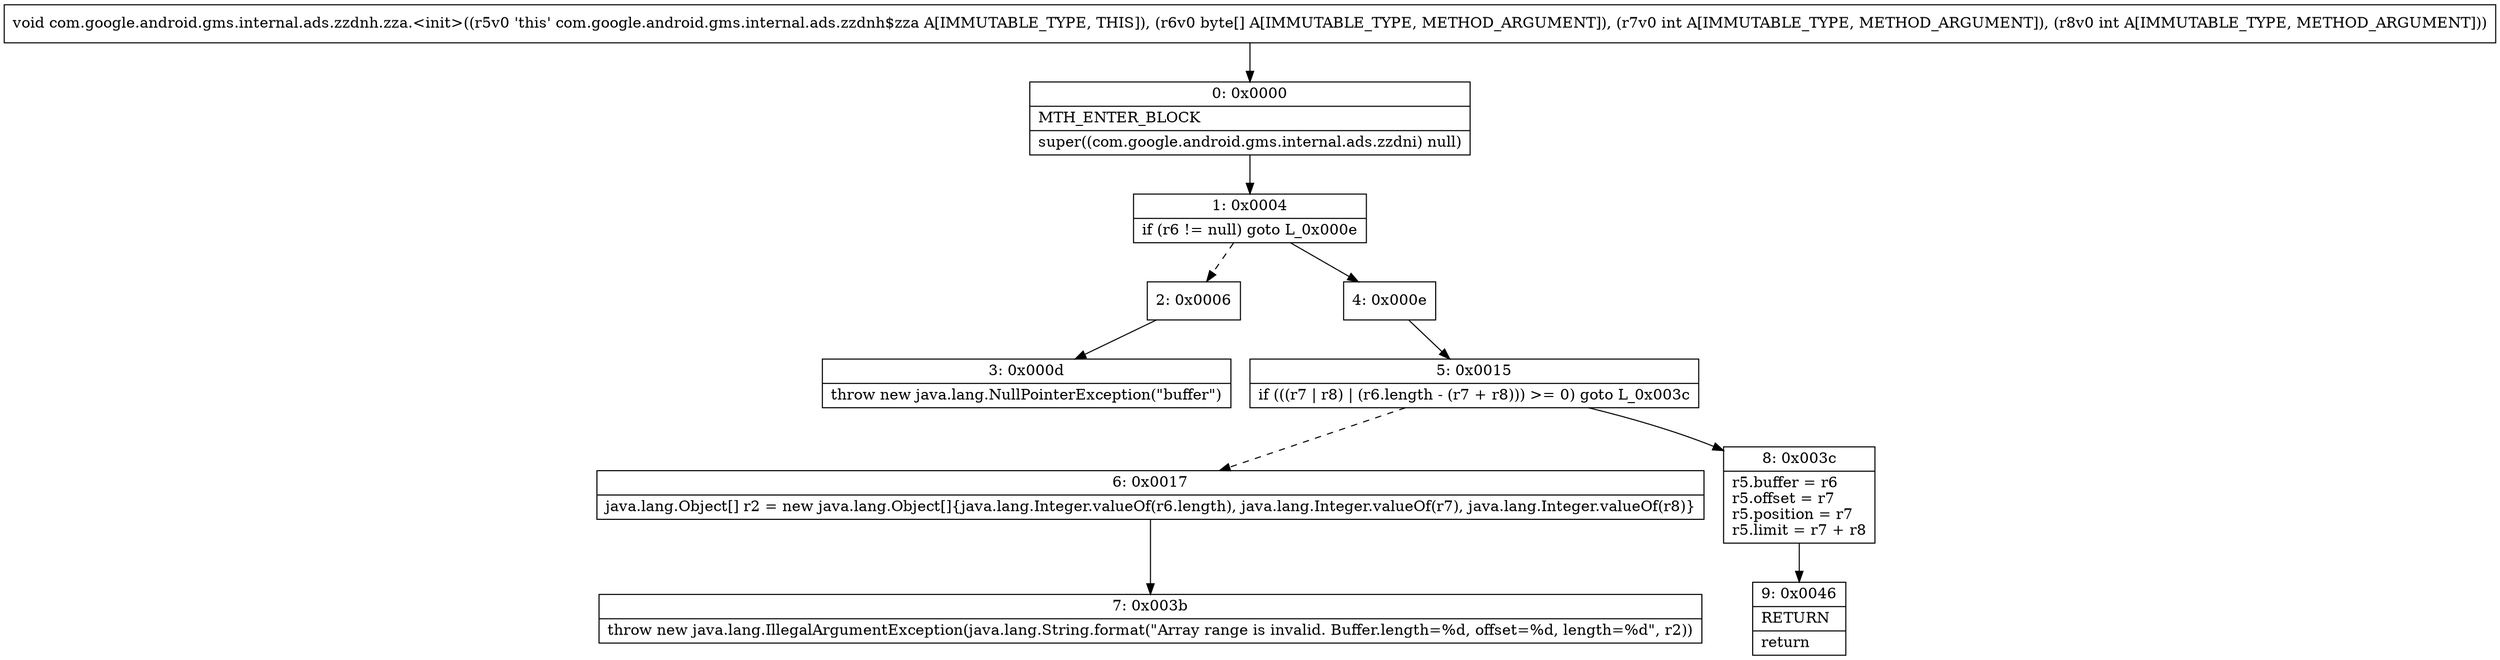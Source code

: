 digraph "CFG forcom.google.android.gms.internal.ads.zzdnh.zza.\<init\>([BII)V" {
Node_0 [shape=record,label="{0\:\ 0x0000|MTH_ENTER_BLOCK\l|super((com.google.android.gms.internal.ads.zzdni) null)\l}"];
Node_1 [shape=record,label="{1\:\ 0x0004|if (r6 != null) goto L_0x000e\l}"];
Node_2 [shape=record,label="{2\:\ 0x0006}"];
Node_3 [shape=record,label="{3\:\ 0x000d|throw new java.lang.NullPointerException(\"buffer\")\l}"];
Node_4 [shape=record,label="{4\:\ 0x000e}"];
Node_5 [shape=record,label="{5\:\ 0x0015|if (((r7 \| r8) \| (r6.length \- (r7 + r8))) \>= 0) goto L_0x003c\l}"];
Node_6 [shape=record,label="{6\:\ 0x0017|java.lang.Object[] r2 = new java.lang.Object[]\{java.lang.Integer.valueOf(r6.length), java.lang.Integer.valueOf(r7), java.lang.Integer.valueOf(r8)\}\l}"];
Node_7 [shape=record,label="{7\:\ 0x003b|throw new java.lang.IllegalArgumentException(java.lang.String.format(\"Array range is invalid. Buffer.length=%d, offset=%d, length=%d\", r2))\l}"];
Node_8 [shape=record,label="{8\:\ 0x003c|r5.buffer = r6\lr5.offset = r7\lr5.position = r7\lr5.limit = r7 + r8\l}"];
Node_9 [shape=record,label="{9\:\ 0x0046|RETURN\l|return\l}"];
MethodNode[shape=record,label="{void com.google.android.gms.internal.ads.zzdnh.zza.\<init\>((r5v0 'this' com.google.android.gms.internal.ads.zzdnh$zza A[IMMUTABLE_TYPE, THIS]), (r6v0 byte[] A[IMMUTABLE_TYPE, METHOD_ARGUMENT]), (r7v0 int A[IMMUTABLE_TYPE, METHOD_ARGUMENT]), (r8v0 int A[IMMUTABLE_TYPE, METHOD_ARGUMENT])) }"];
MethodNode -> Node_0;
Node_0 -> Node_1;
Node_1 -> Node_2[style=dashed];
Node_1 -> Node_4;
Node_2 -> Node_3;
Node_4 -> Node_5;
Node_5 -> Node_6[style=dashed];
Node_5 -> Node_8;
Node_6 -> Node_7;
Node_8 -> Node_9;
}

